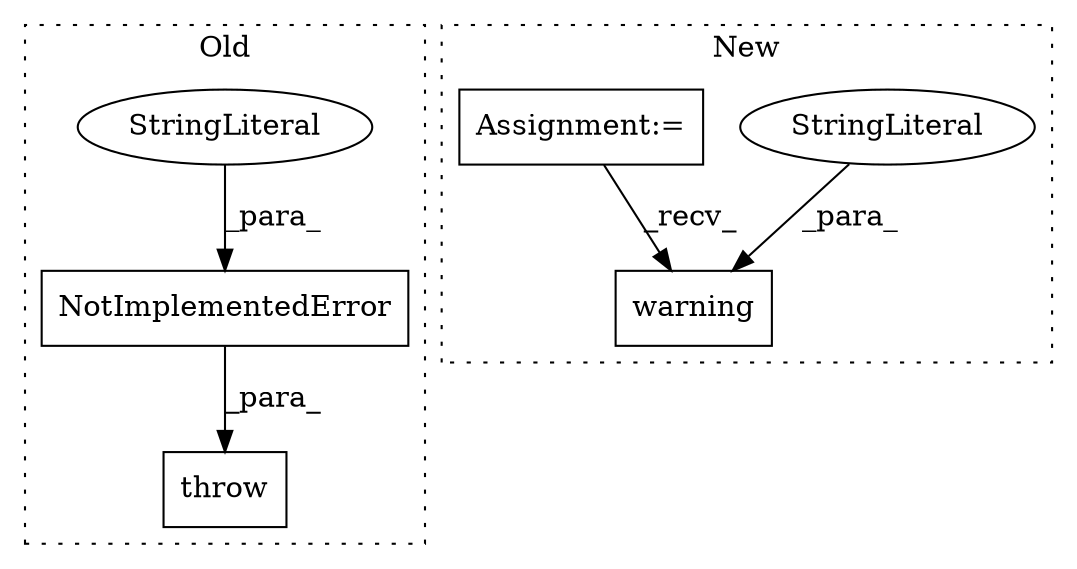 digraph G {
subgraph cluster0 {
1 [label="NotImplementedError" a="32" s="3299,3362" l="20,1" shape="box"];
4 [label="throw" a="53" s="3293" l="6" shape="box"];
6 [label="StringLiteral" a="45" s="3319" l="43" shape="ellipse"];
label = "Old";
style="dotted";
}
subgraph cluster1 {
2 [label="warning" a="32" s="3930,4118" l="8,1" shape="box"];
3 [label="StringLiteral" a="45" s="3938" l="180" shape="ellipse"];
5 [label="Assignment:=" a="7" s="3820" l="7" shape="box"];
label = "New";
style="dotted";
}
1 -> 4 [label="_para_"];
3 -> 2 [label="_para_"];
5 -> 2 [label="_recv_"];
6 -> 1 [label="_para_"];
}